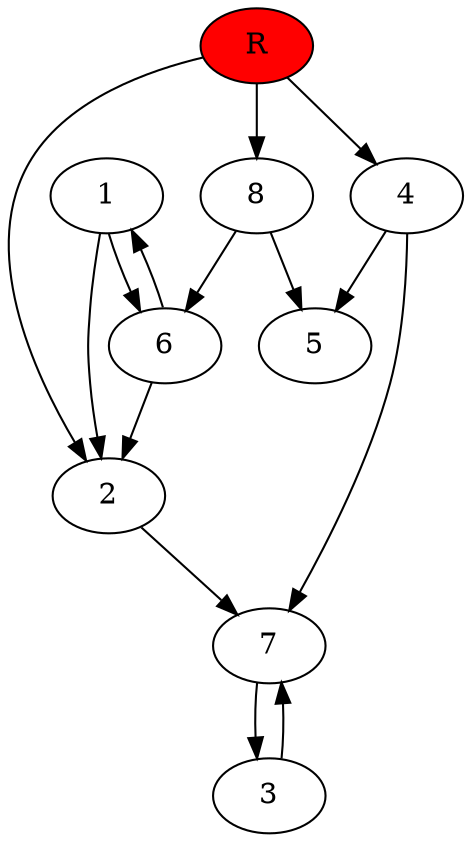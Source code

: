 digraph prb43477 {
	1
	2
	3
	4
	5
	6
	7
	8
	R [fillcolor="#ff0000" style=filled]
	1 -> 2
	1 -> 6
	2 -> 7
	3 -> 7
	4 -> 5
	4 -> 7
	6 -> 1
	6 -> 2
	7 -> 3
	8 -> 5
	8 -> 6
	R -> 2
	R -> 4
	R -> 8
}
